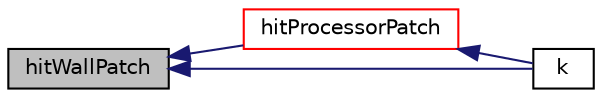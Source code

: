 digraph "hitWallPatch"
{
  bgcolor="transparent";
  edge [fontname="Helvetica",fontsize="10",labelfontname="Helvetica",labelfontsize="10"];
  node [fontname="Helvetica",fontsize="10",shape=record];
  rankdir="LR";
  Node1 [label="hitWallPatch",height=0.2,width=0.4,color="black", fillcolor="grey75", style="filled", fontcolor="black"];
  Node1 -> Node2 [dir="back",color="midnightblue",fontsize="10",style="solid",fontname="Helvetica"];
  Node2 [label="hitProcessorPatch",height=0.2,width=0.4,color="red",URL="$a02718.html#a14f5c2f6515b821449df47a8dacccac9"];
  Node2 -> Node3 [dir="back",color="midnightblue",fontsize="10",style="solid",fontname="Helvetica"];
  Node3 [label="k",height=0.2,width=0.4,color="black",URL="$a02718.html#ae8d32e946c0ca8f79aec3e62fad29dd7",tooltip="Transported label. "];
  Node1 -> Node3 [dir="back",color="midnightblue",fontsize="10",style="solid",fontname="Helvetica"];
}
